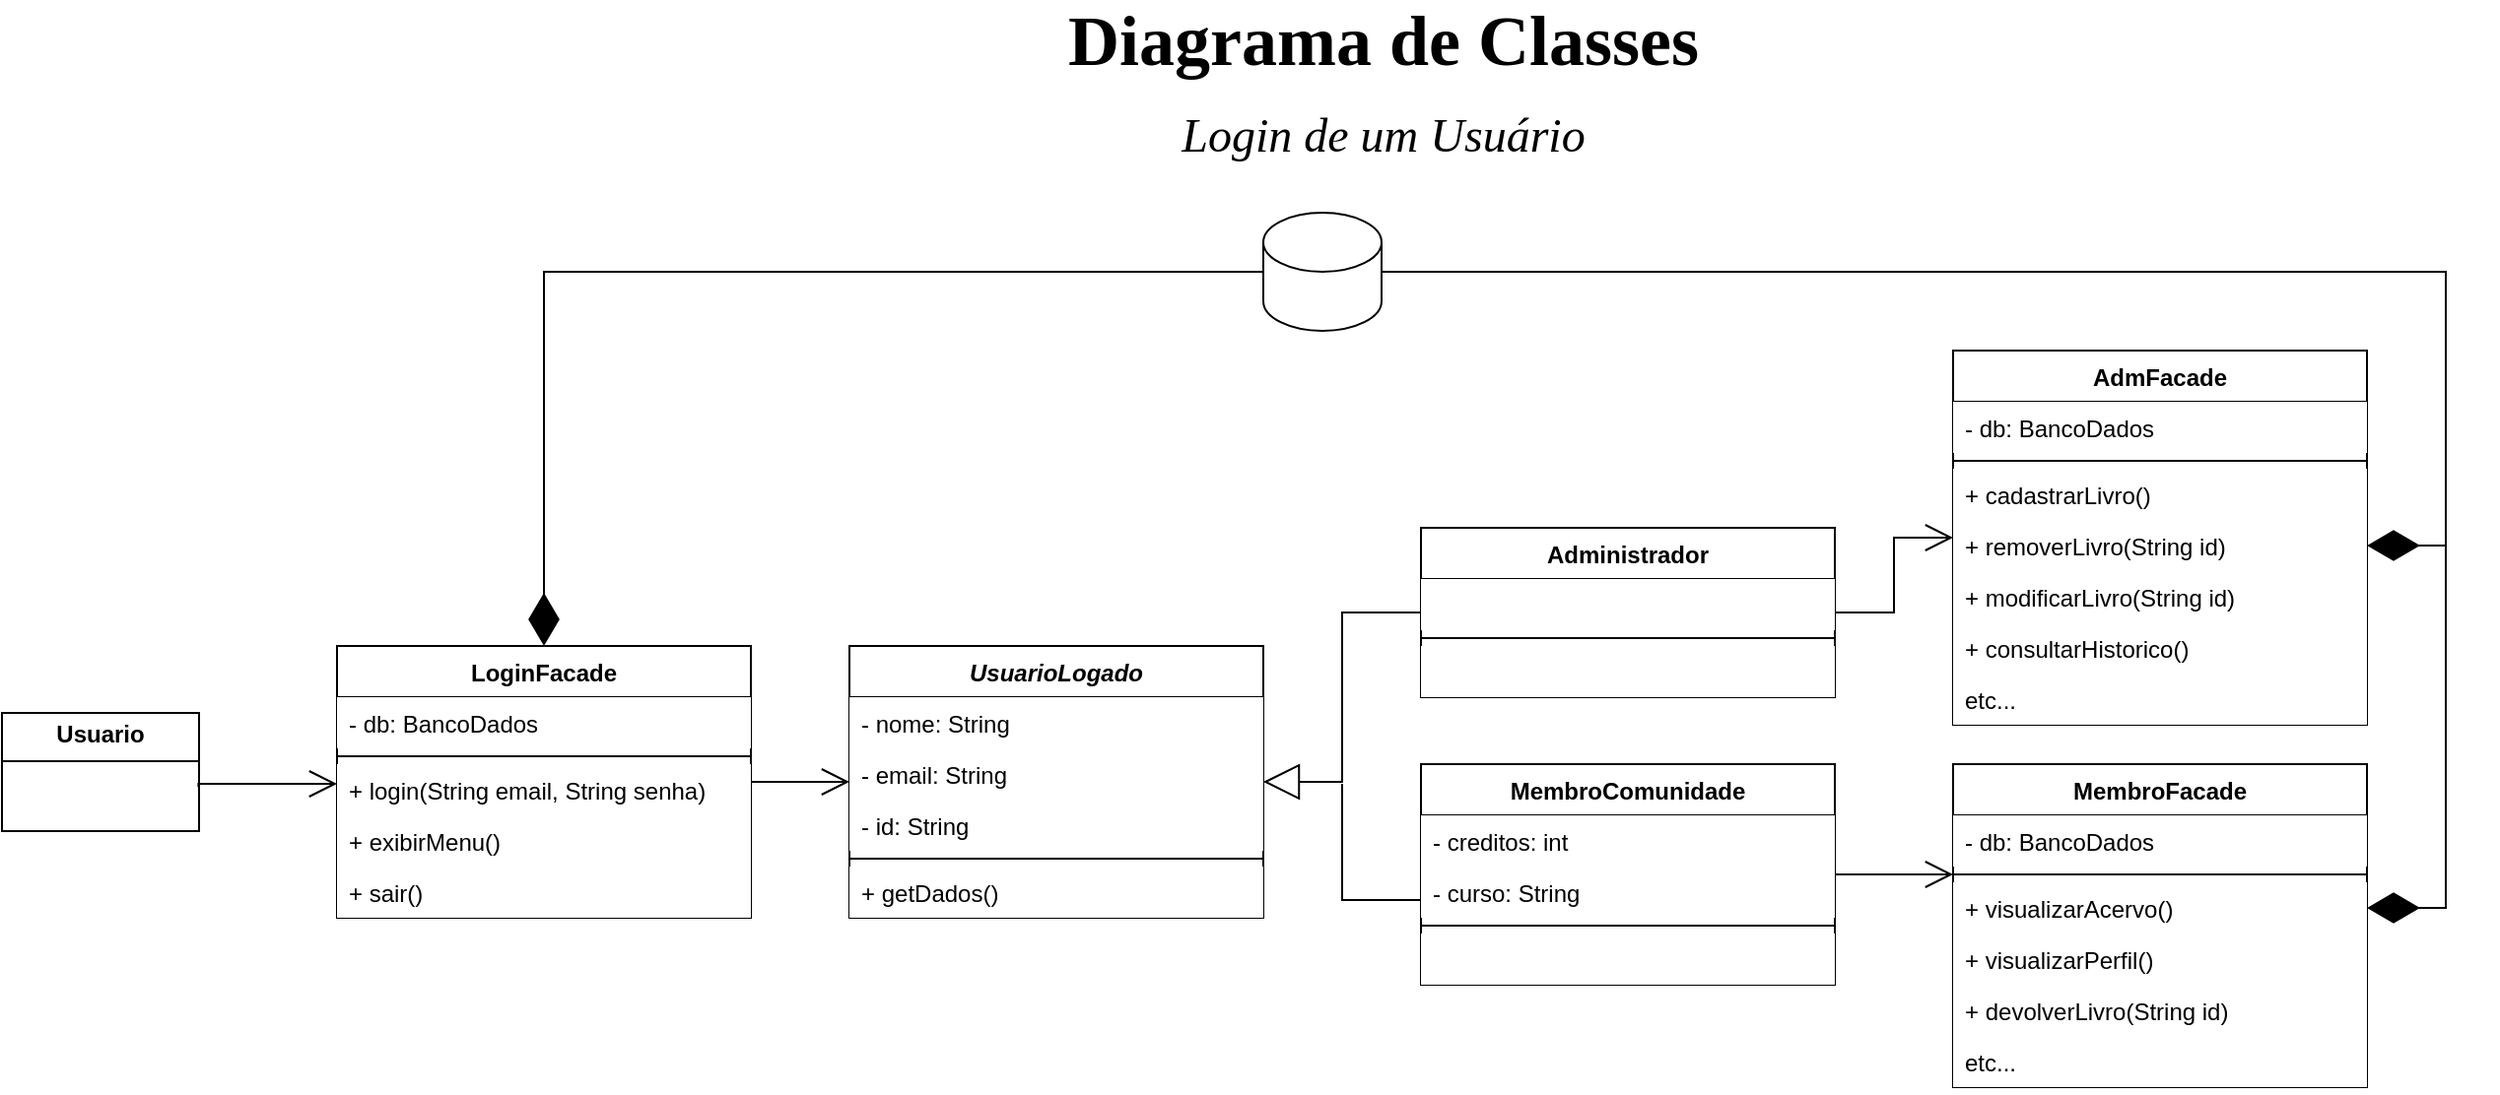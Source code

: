 <mxfile>
    <diagram name="Página-1" id="ZlAH9jLIC42onpBHHMIF">
        <mxGraphModel dx="1206" dy="603" grid="1" gridSize="10" guides="1" tooltips="1" connect="1" arrows="1" fold="1" page="1" pageScale="1" pageWidth="1169" pageHeight="827" math="0" shadow="0">
            <root>
                <mxCell id="0"/>
                <mxCell id="1" parent="0"/>
                <mxCell id="2jYOW66pVU3LEl7VK9MZ-2" value="&lt;div&gt;&lt;b&gt;Diagrama de Classes&lt;/b&gt;&lt;/div&gt;&lt;div&gt;&lt;font style=&quot;font-size: 24px;&quot;&gt;&lt;i&gt;Login de um Usuário&lt;/i&gt;&lt;/font&gt;&lt;/div&gt;" style="text;html=1;align=center;verticalAlign=middle;whiteSpace=wrap;rounded=0;fontFamily=Times New Roman;fontSize=36;" parent="1" vertex="1">
                    <mxGeometry x="500" y="30" width="422" height="70" as="geometry"/>
                </mxCell>
                <mxCell id="2jYOW66pVU3LEl7VK9MZ-5" value="" style="shape=cylinder3;whiteSpace=wrap;html=1;boundedLbl=1;backgroundOutline=1;size=15;" parent="1" vertex="1">
                    <mxGeometry x="650" y="130" width="60" height="60" as="geometry"/>
                </mxCell>
                <mxCell id="2jYOW66pVU3LEl7VK9MZ-6" value="&lt;p style=&quot;margin:0px;margin-top:4px;text-align:center;&quot;&gt;&lt;b&gt;Usuario&lt;/b&gt;&lt;/p&gt;&lt;hr size=&quot;1&quot; style=&quot;border-style:solid;&quot;&gt;&lt;div style=&quot;height:2px;&quot;&gt;&lt;/div&gt;" style="verticalAlign=top;align=left;overflow=fill;html=1;whiteSpace=wrap;strokeColor=default;fontFamily=Helvetica;fontSize=12;fontColor=default;fillColor=default;" parent="1" vertex="1">
                    <mxGeometry x="10" y="384" width="100" height="60" as="geometry"/>
                </mxCell>
                <mxCell id="2jYOW66pVU3LEl7VK9MZ-12" value="LoginFacade" style="swimlane;fontStyle=1;align=center;verticalAlign=top;childLayout=stackLayout;horizontal=1;startSize=26;horizontalStack=0;resizeParent=1;resizeParentMax=0;resizeLast=0;collapsible=1;marginBottom=0;whiteSpace=wrap;html=1;strokeColor=default;fontFamily=Helvetica;fontSize=12;fontColor=default;fillColor=default;swimlaneFillColor=none;glass=0;swimlaneLine=1;" parent="1" vertex="1">
                    <mxGeometry x="180" y="350" width="210" height="138" as="geometry">
                        <mxRectangle x="260" y="360" width="110" height="30" as="alternateBounds"/>
                    </mxGeometry>
                </mxCell>
                <mxCell id="2jYOW66pVU3LEl7VK9MZ-13" value="- db: BancoDados" style="text;strokeColor=none;fillColor=default;align=left;verticalAlign=top;spacingLeft=4;spacingRight=4;overflow=hidden;rotatable=0;points=[[0,0.5],[1,0.5]];portConstraint=eastwest;whiteSpace=wrap;html=1;fontFamily=Helvetica;fontSize=12;fontColor=default;fillStyle=auto;glass=0;" parent="2jYOW66pVU3LEl7VK9MZ-12" vertex="1">
                    <mxGeometry y="26" width="210" height="26" as="geometry"/>
                </mxCell>
                <mxCell id="2jYOW66pVU3LEl7VK9MZ-14" value="" style="line;strokeWidth=1;fillColor=none;align=left;verticalAlign=middle;spacingTop=-1;spacingLeft=3;spacingRight=3;rotatable=0;labelPosition=right;points=[];portConstraint=eastwest;strokeColor=inherit;fontFamily=Helvetica;fontSize=12;fontColor=default;" parent="2jYOW66pVU3LEl7VK9MZ-12" vertex="1">
                    <mxGeometry y="52" width="210" height="8" as="geometry"/>
                </mxCell>
                <mxCell id="2jYOW66pVU3LEl7VK9MZ-15" value="+ login(String email, String senha)" style="text;strokeColor=none;fillColor=default;align=left;verticalAlign=top;spacingLeft=4;spacingRight=4;overflow=hidden;rotatable=0;points=[[0,0.5],[1,0.5]];portConstraint=eastwest;whiteSpace=wrap;html=1;fontFamily=Helvetica;fontSize=12;fontColor=default;fillStyle=solid;" parent="2jYOW66pVU3LEl7VK9MZ-12" vertex="1">
                    <mxGeometry y="60" width="210" height="26" as="geometry"/>
                </mxCell>
                <mxCell id="2jYOW66pVU3LEl7VK9MZ-16" value="+ exibirMenu()" style="text;strokeColor=none;fillColor=default;align=left;verticalAlign=top;spacingLeft=4;spacingRight=4;overflow=hidden;rotatable=0;points=[[0,0.5],[1,0.5]];portConstraint=eastwest;whiteSpace=wrap;html=1;fontFamily=Helvetica;fontSize=12;fontColor=default;fillStyle=solid;" parent="2jYOW66pVU3LEl7VK9MZ-12" vertex="1">
                    <mxGeometry y="86" width="210" height="26" as="geometry"/>
                </mxCell>
                <mxCell id="2jYOW66pVU3LEl7VK9MZ-17" value="+ sair()" style="text;strokeColor=none;fillColor=default;align=left;verticalAlign=top;spacingLeft=4;spacingRight=4;overflow=hidden;rotatable=0;points=[[0,0.5],[1,0.5]];portConstraint=eastwest;whiteSpace=wrap;html=1;fontFamily=Helvetica;fontSize=12;fontColor=default;" parent="2jYOW66pVU3LEl7VK9MZ-12" vertex="1">
                    <mxGeometry y="112" width="210" height="26" as="geometry"/>
                </mxCell>
                <mxCell id="2jYOW66pVU3LEl7VK9MZ-28" value="MembroFacade" style="swimlane;fontStyle=1;align=center;verticalAlign=top;childLayout=stackLayout;horizontal=1;startSize=26;horizontalStack=0;resizeParent=1;resizeParentMax=0;resizeLast=0;collapsible=1;marginBottom=0;whiteSpace=wrap;html=1;strokeColor=default;fontFamily=Helvetica;fontSize=12;fontColor=default;fillColor=default;swimlaneFillColor=none;glass=0;swimlaneLine=1;" parent="1" vertex="1">
                    <mxGeometry x="1000" y="410" width="210" height="164" as="geometry"/>
                </mxCell>
                <mxCell id="2jYOW66pVU3LEl7VK9MZ-29" value="- db: BancoDados" style="text;strokeColor=none;fillColor=default;align=left;verticalAlign=top;spacingLeft=4;spacingRight=4;overflow=hidden;rotatable=0;points=[[0,0.5],[1,0.5]];portConstraint=eastwest;whiteSpace=wrap;html=1;fontFamily=Helvetica;fontSize=12;fontColor=default;fillStyle=auto;glass=0;" parent="2jYOW66pVU3LEl7VK9MZ-28" vertex="1">
                    <mxGeometry y="26" width="210" height="26" as="geometry"/>
                </mxCell>
                <mxCell id="2jYOW66pVU3LEl7VK9MZ-30" value="" style="line;strokeWidth=1;fillColor=none;align=left;verticalAlign=middle;spacingTop=-1;spacingLeft=3;spacingRight=3;rotatable=0;labelPosition=right;points=[];portConstraint=eastwest;strokeColor=inherit;fontFamily=Helvetica;fontSize=12;fontColor=default;" parent="2jYOW66pVU3LEl7VK9MZ-28" vertex="1">
                    <mxGeometry y="52" width="210" height="8" as="geometry"/>
                </mxCell>
                <mxCell id="2jYOW66pVU3LEl7VK9MZ-31" value="&lt;div&gt;+ visualizarAcervo()&lt;/div&gt;" style="text;strokeColor=none;fillColor=default;align=left;verticalAlign=top;spacingLeft=4;spacingRight=4;overflow=hidden;rotatable=0;points=[[0,0.5],[1,0.5]];portConstraint=eastwest;whiteSpace=wrap;html=1;fontFamily=Helvetica;fontSize=12;fontColor=default;fillStyle=solid;" parent="2jYOW66pVU3LEl7VK9MZ-28" vertex="1">
                    <mxGeometry y="60" width="210" height="26" as="geometry"/>
                </mxCell>
                <mxCell id="2jYOW66pVU3LEl7VK9MZ-32" value="&lt;div&gt;+ visualizarPerfil()&lt;/div&gt;" style="text;strokeColor=none;fillColor=default;align=left;verticalAlign=top;spacingLeft=4;spacingRight=4;overflow=hidden;rotatable=0;points=[[0,0.5],[1,0.5]];portConstraint=eastwest;whiteSpace=wrap;html=1;fontFamily=Helvetica;fontSize=12;fontColor=default;fillStyle=solid;" parent="2jYOW66pVU3LEl7VK9MZ-28" vertex="1">
                    <mxGeometry y="86" width="210" height="26" as="geometry"/>
                </mxCell>
                <mxCell id="2jYOW66pVU3LEl7VK9MZ-33" value="+ devolverLivro(String id)" style="text;strokeColor=none;fillColor=default;align=left;verticalAlign=top;spacingLeft=4;spacingRight=4;overflow=hidden;rotatable=0;points=[[0,0.5],[1,0.5]];portConstraint=eastwest;whiteSpace=wrap;html=1;fontFamily=Helvetica;fontSize=12;fontColor=default;" parent="2jYOW66pVU3LEl7VK9MZ-28" vertex="1">
                    <mxGeometry y="112" width="210" height="26" as="geometry"/>
                </mxCell>
                <mxCell id="B1owDLhNV9ZOQ4Yq2QHg-32" value="etc..." style="text;strokeColor=none;fillColor=default;align=left;verticalAlign=top;spacingLeft=4;spacingRight=4;overflow=hidden;rotatable=0;points=[[0,0.5],[1,0.5]];portConstraint=eastwest;whiteSpace=wrap;html=1;fontFamily=Helvetica;fontSize=12;fontColor=default;" parent="2jYOW66pVU3LEl7VK9MZ-28" vertex="1">
                    <mxGeometry y="138" width="210" height="26" as="geometry"/>
                </mxCell>
                <mxCell id="2jYOW66pVU3LEl7VK9MZ-34" value="AdmFacade" style="swimlane;fontStyle=1;align=center;verticalAlign=top;childLayout=stackLayout;horizontal=1;startSize=26;horizontalStack=0;resizeParent=1;resizeParentMax=0;resizeLast=0;collapsible=1;marginBottom=0;whiteSpace=wrap;html=1;strokeColor=default;fontFamily=Helvetica;fontSize=12;fontColor=default;fillColor=default;swimlaneFillColor=none;glass=0;swimlaneLine=1;" parent="1" vertex="1">
                    <mxGeometry x="1000" y="200" width="210" height="190" as="geometry"/>
                </mxCell>
                <mxCell id="2jYOW66pVU3LEl7VK9MZ-35" value="- db: BancoDados" style="text;strokeColor=none;fillColor=default;align=left;verticalAlign=top;spacingLeft=4;spacingRight=4;overflow=hidden;rotatable=0;points=[[0,0.5],[1,0.5]];portConstraint=eastwest;whiteSpace=wrap;html=1;fontFamily=Helvetica;fontSize=12;fontColor=default;fillStyle=auto;glass=0;" parent="2jYOW66pVU3LEl7VK9MZ-34" vertex="1">
                    <mxGeometry y="26" width="210" height="26" as="geometry"/>
                </mxCell>
                <mxCell id="2jYOW66pVU3LEl7VK9MZ-36" value="" style="line;strokeWidth=1;fillColor=none;align=left;verticalAlign=middle;spacingTop=-1;spacingLeft=3;spacingRight=3;rotatable=0;labelPosition=right;points=[];portConstraint=eastwest;strokeColor=inherit;fontFamily=Helvetica;fontSize=12;fontColor=default;" parent="2jYOW66pVU3LEl7VK9MZ-34" vertex="1">
                    <mxGeometry y="52" width="210" height="8" as="geometry"/>
                </mxCell>
                <mxCell id="2jYOW66pVU3LEl7VK9MZ-37" value="&lt;div&gt;+ cadastrarLivro()&lt;/div&gt;" style="text;strokeColor=none;fillColor=default;align=left;verticalAlign=top;spacingLeft=4;spacingRight=4;overflow=hidden;rotatable=0;points=[[0,0.5],[1,0.5]];portConstraint=eastwest;whiteSpace=wrap;html=1;fontFamily=Helvetica;fontSize=12;fontColor=default;fillStyle=solid;" parent="2jYOW66pVU3LEl7VK9MZ-34" vertex="1">
                    <mxGeometry y="60" width="210" height="26" as="geometry"/>
                </mxCell>
                <mxCell id="B1owDLhNV9ZOQ4Yq2QHg-27" value="&lt;div&gt;+ removerLivro(String id)&lt;/div&gt;" style="text;strokeColor=none;fillColor=default;align=left;verticalAlign=top;spacingLeft=4;spacingRight=4;overflow=hidden;rotatable=0;points=[[0,0.5],[1,0.5]];portConstraint=eastwest;whiteSpace=wrap;html=1;fontFamily=Helvetica;fontSize=12;fontColor=default;fillStyle=solid;" parent="2jYOW66pVU3LEl7VK9MZ-34" vertex="1">
                    <mxGeometry y="86" width="210" height="26" as="geometry"/>
                </mxCell>
                <mxCell id="2jYOW66pVU3LEl7VK9MZ-38" value="+ modificarLivro(String id)" style="text;strokeColor=none;fillColor=default;align=left;verticalAlign=top;spacingLeft=4;spacingRight=4;overflow=hidden;rotatable=0;points=[[0,0.5],[1,0.5]];portConstraint=eastwest;whiteSpace=wrap;html=1;fontFamily=Helvetica;fontSize=12;fontColor=default;fillStyle=solid;" parent="2jYOW66pVU3LEl7VK9MZ-34" vertex="1">
                    <mxGeometry y="112" width="210" height="26" as="geometry"/>
                </mxCell>
                <mxCell id="2jYOW66pVU3LEl7VK9MZ-39" value="+ consultarHistorico()" style="text;strokeColor=none;fillColor=default;align=left;verticalAlign=top;spacingLeft=4;spacingRight=4;overflow=hidden;rotatable=0;points=[[0,0.5],[1,0.5]];portConstraint=eastwest;whiteSpace=wrap;html=1;fontFamily=Helvetica;fontSize=12;fontColor=default;" parent="2jYOW66pVU3LEl7VK9MZ-34" vertex="1">
                    <mxGeometry y="138" width="210" height="26" as="geometry"/>
                </mxCell>
                <mxCell id="B1owDLhNV9ZOQ4Yq2QHg-28" value="etc..." style="text;strokeColor=none;fillColor=default;align=left;verticalAlign=top;spacingLeft=4;spacingRight=4;overflow=hidden;rotatable=0;points=[[0,0.5],[1,0.5]];portConstraint=eastwest;whiteSpace=wrap;html=1;fontFamily=Helvetica;fontSize=12;fontColor=default;" parent="2jYOW66pVU3LEl7VK9MZ-34" vertex="1">
                    <mxGeometry y="164" width="210" height="26" as="geometry"/>
                </mxCell>
                <mxCell id="2jYOW66pVU3LEl7VK9MZ-40" value="&lt;div&gt;&lt;i&gt;UsuarioLogado&lt;/i&gt;&lt;/div&gt;" style="swimlane;fontStyle=1;align=center;verticalAlign=top;childLayout=stackLayout;horizontal=1;startSize=26;horizontalStack=0;resizeParent=1;resizeParentMax=0;resizeLast=0;collapsible=1;marginBottom=0;whiteSpace=wrap;html=1;strokeColor=default;fontFamily=Helvetica;fontSize=12;fontColor=default;fillColor=default;swimlaneFillColor=none;glass=0;swimlaneLine=1;" parent="1" vertex="1">
                    <mxGeometry x="440" y="350" width="210" height="138" as="geometry"/>
                </mxCell>
                <mxCell id="2jYOW66pVU3LEl7VK9MZ-41" value="- nome: String" style="text;strokeColor=none;fillColor=default;align=left;verticalAlign=top;spacingLeft=4;spacingRight=4;overflow=hidden;rotatable=0;points=[[0,0.5],[1,0.5]];portConstraint=eastwest;whiteSpace=wrap;html=1;fontFamily=Helvetica;fontSize=12;fontColor=default;fillStyle=auto;glass=0;" parent="2jYOW66pVU3LEl7VK9MZ-40" vertex="1">
                    <mxGeometry y="26" width="210" height="26" as="geometry"/>
                </mxCell>
                <mxCell id="2jYOW66pVU3LEl7VK9MZ-47" value="&lt;div&gt;- email: String&lt;/div&gt;" style="text;strokeColor=none;fillColor=default;align=left;verticalAlign=top;spacingLeft=4;spacingRight=4;overflow=hidden;rotatable=0;points=[[0,0.5],[1,0.5]];portConstraint=eastwest;whiteSpace=wrap;html=1;fontFamily=Helvetica;fontSize=12;fontColor=default;fillStyle=auto;glass=0;" parent="2jYOW66pVU3LEl7VK9MZ-40" vertex="1">
                    <mxGeometry y="52" width="210" height="26" as="geometry"/>
                </mxCell>
                <mxCell id="2jYOW66pVU3LEl7VK9MZ-48" value="&lt;div&gt;- id: String&lt;/div&gt;" style="text;strokeColor=none;fillColor=default;align=left;verticalAlign=top;spacingLeft=4;spacingRight=4;overflow=hidden;rotatable=0;points=[[0,0.5],[1,0.5]];portConstraint=eastwest;whiteSpace=wrap;html=1;fontFamily=Helvetica;fontSize=12;fontColor=default;fillStyle=auto;glass=0;" parent="2jYOW66pVU3LEl7VK9MZ-40" vertex="1">
                    <mxGeometry y="78" width="210" height="26" as="geometry"/>
                </mxCell>
                <mxCell id="2jYOW66pVU3LEl7VK9MZ-42" value="" style="line;strokeWidth=1;fillColor=none;align=left;verticalAlign=middle;spacingTop=-1;spacingLeft=3;spacingRight=3;rotatable=0;labelPosition=right;points=[];portConstraint=eastwest;strokeColor=inherit;fontFamily=Helvetica;fontSize=12;fontColor=default;" parent="2jYOW66pVU3LEl7VK9MZ-40" vertex="1">
                    <mxGeometry y="104" width="210" height="8" as="geometry"/>
                </mxCell>
                <mxCell id="2jYOW66pVU3LEl7VK9MZ-45" value="+ getDados()" style="text;strokeColor=none;fillColor=default;align=left;verticalAlign=top;spacingLeft=4;spacingRight=4;overflow=hidden;rotatable=0;points=[[0,0.5],[1,0.5]];portConstraint=eastwest;whiteSpace=wrap;html=1;fontFamily=Helvetica;fontSize=12;fontColor=default;" parent="2jYOW66pVU3LEl7VK9MZ-40" vertex="1">
                    <mxGeometry y="112" width="210" height="26" as="geometry"/>
                </mxCell>
                <mxCell id="B1owDLhNV9ZOQ4Yq2QHg-1" value="MembroComunidade" style="swimlane;fontStyle=1;align=center;verticalAlign=top;childLayout=stackLayout;horizontal=1;startSize=26;horizontalStack=0;resizeParent=1;resizeParentMax=0;resizeLast=0;collapsible=1;marginBottom=0;whiteSpace=wrap;html=1;strokeColor=default;fontFamily=Helvetica;fontSize=12;fontColor=default;fillColor=default;swimlaneFillColor=none;glass=0;swimlaneLine=1;" parent="1" vertex="1">
                    <mxGeometry x="730" y="410" width="210" height="112" as="geometry"/>
                </mxCell>
                <mxCell id="B1owDLhNV9ZOQ4Yq2QHg-18" value="- creditos: int&lt;span style=&quot;white-space: pre;&quot;&gt;&#x9;&lt;/span&gt;" style="text;strokeColor=none;fillColor=default;align=left;verticalAlign=top;spacingLeft=4;spacingRight=4;overflow=hidden;rotatable=0;points=[[0,0.5],[1,0.5]];portConstraint=eastwest;whiteSpace=wrap;html=1;fontFamily=Helvetica;fontSize=12;fontColor=default;fillStyle=auto;glass=0;" parent="B1owDLhNV9ZOQ4Yq2QHg-1" vertex="1">
                    <mxGeometry y="26" width="210" height="26" as="geometry"/>
                </mxCell>
                <mxCell id="B1owDLhNV9ZOQ4Yq2QHg-2" value="- curso: String" style="text;strokeColor=none;fillColor=default;align=left;verticalAlign=top;spacingLeft=4;spacingRight=4;overflow=hidden;rotatable=0;points=[[0,0.5],[1,0.5]];portConstraint=eastwest;whiteSpace=wrap;html=1;fontFamily=Helvetica;fontSize=12;fontColor=default;fillStyle=auto;glass=0;" parent="B1owDLhNV9ZOQ4Yq2QHg-1" vertex="1">
                    <mxGeometry y="52" width="210" height="26" as="geometry"/>
                </mxCell>
                <mxCell id="B1owDLhNV9ZOQ4Yq2QHg-5" value="" style="line;strokeWidth=1;fillColor=none;align=left;verticalAlign=middle;spacingTop=-1;spacingLeft=3;spacingRight=3;rotatable=0;labelPosition=right;points=[];portConstraint=eastwest;strokeColor=inherit;fontFamily=Helvetica;fontSize=12;fontColor=default;" parent="B1owDLhNV9ZOQ4Yq2QHg-1" vertex="1">
                    <mxGeometry y="78" width="210" height="8" as="geometry"/>
                </mxCell>
                <mxCell id="B1owDLhNV9ZOQ4Yq2QHg-6" value="" style="text;strokeColor=none;fillColor=default;align=left;verticalAlign=top;spacingLeft=4;spacingRight=4;overflow=hidden;rotatable=0;points=[[0,0.5],[1,0.5]];portConstraint=eastwest;whiteSpace=wrap;html=1;fontFamily=Helvetica;fontSize=12;fontColor=default;" parent="B1owDLhNV9ZOQ4Yq2QHg-1" vertex="1">
                    <mxGeometry y="86" width="210" height="26" as="geometry"/>
                </mxCell>
                <mxCell id="B1owDLhNV9ZOQ4Yq2QHg-7" value="Administrador" style="swimlane;fontStyle=1;align=center;verticalAlign=top;childLayout=stackLayout;horizontal=1;startSize=26;horizontalStack=0;resizeParent=1;resizeParentMax=0;resizeLast=0;collapsible=1;marginBottom=0;whiteSpace=wrap;html=1;strokeColor=default;fontFamily=Helvetica;fontSize=12;fontColor=default;fillColor=default;swimlaneFillColor=none;glass=0;swimlaneLine=1;" parent="1" vertex="1">
                    <mxGeometry x="730" y="290" width="210" height="86" as="geometry"/>
                </mxCell>
                <mxCell id="B1owDLhNV9ZOQ4Yq2QHg-10" value="" style="text;strokeColor=none;fillColor=default;align=left;verticalAlign=top;spacingLeft=4;spacingRight=4;overflow=hidden;rotatable=0;points=[[0,0.5],[1,0.5]];portConstraint=eastwest;whiteSpace=wrap;html=1;fontFamily=Helvetica;fontSize=12;fontColor=default;fillStyle=auto;glass=0;" parent="B1owDLhNV9ZOQ4Yq2QHg-7" vertex="1">
                    <mxGeometry y="26" width="210" height="26" as="geometry"/>
                </mxCell>
                <mxCell id="B1owDLhNV9ZOQ4Yq2QHg-11" value="" style="line;strokeWidth=1;fillColor=none;align=left;verticalAlign=middle;spacingTop=-1;spacingLeft=3;spacingRight=3;rotatable=0;labelPosition=right;points=[];portConstraint=eastwest;strokeColor=inherit;fontFamily=Helvetica;fontSize=12;fontColor=default;" parent="B1owDLhNV9ZOQ4Yq2QHg-7" vertex="1">
                    <mxGeometry y="52" width="210" height="8" as="geometry"/>
                </mxCell>
                <mxCell id="B1owDLhNV9ZOQ4Yq2QHg-12" value="" style="text;strokeColor=none;fillColor=default;align=left;verticalAlign=top;spacingLeft=4;spacingRight=4;overflow=hidden;rotatable=0;points=[[0,0.5],[1,0.5]];portConstraint=eastwest;whiteSpace=wrap;html=1;fontFamily=Helvetica;fontSize=12;fontColor=default;" parent="B1owDLhNV9ZOQ4Yq2QHg-7" vertex="1">
                    <mxGeometry y="60" width="210" height="26" as="geometry"/>
                </mxCell>
                <mxCell id="B1owDLhNV9ZOQ4Yq2QHg-13" value="" style="endArrow=block;endSize=16;endFill=0;html=1;rounded=0;fontFamily=Helvetica;fontSize=12;fontColor=default;edgeStyle=orthogonalEdgeStyle;" parent="1" source="B1owDLhNV9ZOQ4Yq2QHg-7" target="2jYOW66pVU3LEl7VK9MZ-40" edge="1">
                    <mxGeometry x="-0.007" width="160" relative="1" as="geometry">
                        <mxPoint x="465" y="540" as="sourcePoint"/>
                        <mxPoint x="625" y="540" as="targetPoint"/>
                        <mxPoint as="offset"/>
                        <Array as="points">
                            <mxPoint x="690" y="333"/>
                            <mxPoint x="690" y="419"/>
                        </Array>
                    </mxGeometry>
                </mxCell>
                <mxCell id="B1owDLhNV9ZOQ4Yq2QHg-15" value="" style="edgeLabel;html=1;align=center;verticalAlign=middle;resizable=0;points=[];strokeColor=default;fontFamily=Helvetica;fontSize=12;fontColor=default;fillColor=default;" parent="B1owDLhNV9ZOQ4Yq2QHg-13" vertex="1" connectable="0">
                    <mxGeometry x="-0.095" y="4" relative="1" as="geometry">
                        <mxPoint as="offset"/>
                    </mxGeometry>
                </mxCell>
                <mxCell id="B1owDLhNV9ZOQ4Yq2QHg-16" value="" style="edgeLabel;html=1;align=center;verticalAlign=middle;resizable=0;points=[];strokeColor=default;fontFamily=Helvetica;fontSize=12;fontColor=default;fillColor=default;" parent="B1owDLhNV9ZOQ4Yq2QHg-13" vertex="1" connectable="0">
                    <mxGeometry x="-0.095" y="5" relative="1" as="geometry">
                        <mxPoint as="offset"/>
                    </mxGeometry>
                </mxCell>
                <mxCell id="B1owDLhNV9ZOQ4Yq2QHg-14" value="" style="endArrow=none;endSize=16;endFill=0;html=1;rounded=0;fontFamily=Helvetica;fontSize=12;fontColor=default;edgeStyle=orthogonalEdgeStyle;" parent="1" target="B1owDLhNV9ZOQ4Yq2QHg-1" edge="1">
                    <mxGeometry width="160" relative="1" as="geometry">
                        <mxPoint x="690" y="420" as="sourcePoint"/>
                        <mxPoint x="630" y="590" as="targetPoint"/>
                        <Array as="points">
                            <mxPoint x="690" y="479"/>
                        </Array>
                    </mxGeometry>
                </mxCell>
                <mxCell id="B1owDLhNV9ZOQ4Yq2QHg-22" value="" style="endArrow=open;endFill=1;endSize=12;html=1;rounded=0;fontFamily=Helvetica;fontSize=12;fontColor=default;edgeStyle=orthogonalEdgeStyle;" parent="1" source="B1owDLhNV9ZOQ4Yq2QHg-7" target="2jYOW66pVU3LEl7VK9MZ-34" edge="1">
                    <mxGeometry width="160" relative="1" as="geometry">
                        <mxPoint x="800" y="530" as="sourcePoint"/>
                        <mxPoint x="960" y="530" as="targetPoint"/>
                    </mxGeometry>
                </mxCell>
                <mxCell id="B1owDLhNV9ZOQ4Yq2QHg-23" value="" style="endArrow=open;endFill=1;endSize=12;html=1;rounded=0;fontFamily=Helvetica;fontSize=12;fontColor=default;edgeStyle=orthogonalEdgeStyle;" parent="1" source="B1owDLhNV9ZOQ4Yq2QHg-1" target="2jYOW66pVU3LEl7VK9MZ-28" edge="1">
                    <mxGeometry width="160" relative="1" as="geometry">
                        <mxPoint x="1020" y="604" as="sourcePoint"/>
                        <mxPoint x="1210" y="580" as="targetPoint"/>
                        <Array as="points">
                            <mxPoint x="970" y="466"/>
                            <mxPoint x="970" y="466"/>
                        </Array>
                    </mxGeometry>
                </mxCell>
                <mxCell id="B1owDLhNV9ZOQ4Yq2QHg-24" value="" style="endArrow=diamondThin;endFill=1;endSize=24;html=1;rounded=0;fontFamily=Helvetica;fontSize=12;fontColor=default;entryX=0.5;entryY=0;entryDx=0;entryDy=0;edgeStyle=orthogonalEdgeStyle;" parent="1" source="2jYOW66pVU3LEl7VK9MZ-5" target="2jYOW66pVU3LEl7VK9MZ-12" edge="1">
                    <mxGeometry width="160" relative="1" as="geometry">
                        <mxPoint x="630" y="500" as="sourcePoint"/>
                        <mxPoint x="790" y="500" as="targetPoint"/>
                    </mxGeometry>
                </mxCell>
                <mxCell id="B1owDLhNV9ZOQ4Yq2QHg-25" value="" style="endArrow=open;endFill=1;endSize=12;html=1;rounded=0;fontFamily=Helvetica;fontSize=12;fontColor=default;edgeStyle=orthogonalEdgeStyle;exitX=0.997;exitY=0.628;exitDx=0;exitDy=0;exitPerimeter=0;" parent="1" source="2jYOW66pVU3LEl7VK9MZ-6" target="2jYOW66pVU3LEl7VK9MZ-12" edge="1">
                    <mxGeometry width="160" relative="1" as="geometry">
                        <mxPoint x="30" y="540" as="sourcePoint"/>
                        <mxPoint x="210" y="657" as="targetPoint"/>
                        <Array as="points">
                            <mxPoint x="110" y="420"/>
                        </Array>
                    </mxGeometry>
                </mxCell>
                <mxCell id="B1owDLhNV9ZOQ4Yq2QHg-26" value="" style="endArrow=open;endFill=1;endSize=12;html=1;rounded=0;fontFamily=Helvetica;fontSize=12;fontColor=default;edgeStyle=orthogonalEdgeStyle;" parent="1" source="2jYOW66pVU3LEl7VK9MZ-12" target="2jYOW66pVU3LEl7VK9MZ-40" edge="1">
                    <mxGeometry width="160" relative="1" as="geometry">
                        <mxPoint x="410" y="632" as="sourcePoint"/>
                        <mxPoint x="480" y="630" as="targetPoint"/>
                        <Array as="points">
                            <mxPoint x="410" y="419"/>
                            <mxPoint x="410" y="419"/>
                        </Array>
                    </mxGeometry>
                </mxCell>
                <mxCell id="B1owDLhNV9ZOQ4Yq2QHg-29" value="" style="endArrow=diamondThin;endFill=1;endSize=24;html=1;rounded=0;fontFamily=Helvetica;fontSize=12;fontColor=default;entryX=1;entryY=0.5;entryDx=0;entryDy=0;edgeStyle=orthogonalEdgeStyle;" parent="1" source="2jYOW66pVU3LEl7VK9MZ-5" target="B1owDLhNV9ZOQ4Yq2QHg-27" edge="1">
                    <mxGeometry width="160" relative="1" as="geometry">
                        <mxPoint x="570" y="180" as="sourcePoint"/>
                        <mxPoint x="570" y="300" as="targetPoint"/>
                        <Array as="points">
                            <mxPoint x="1250" y="160"/>
                            <mxPoint x="1250" y="299"/>
                        </Array>
                    </mxGeometry>
                </mxCell>
                <mxCell id="B1owDLhNV9ZOQ4Yq2QHg-30" value="" style="endArrow=diamondThin;endFill=1;endSize=24;html=1;rounded=0;fontFamily=Helvetica;fontSize=12;fontColor=default;entryX=1;entryY=0.5;entryDx=0;entryDy=0;edgeStyle=orthogonalEdgeStyle;" parent="1" source="2jYOW66pVU3LEl7VK9MZ-5" target="2jYOW66pVU3LEl7VK9MZ-31" edge="1">
                    <mxGeometry width="160" relative="1" as="geometry">
                        <mxPoint x="760" y="150" as="sourcePoint"/>
                        <mxPoint x="760" y="270" as="targetPoint"/>
                        <Array as="points">
                            <mxPoint x="1250" y="160"/>
                            <mxPoint x="1250" y="483"/>
                        </Array>
                    </mxGeometry>
                </mxCell>
            </root>
        </mxGraphModel>
    </diagram>
</mxfile>